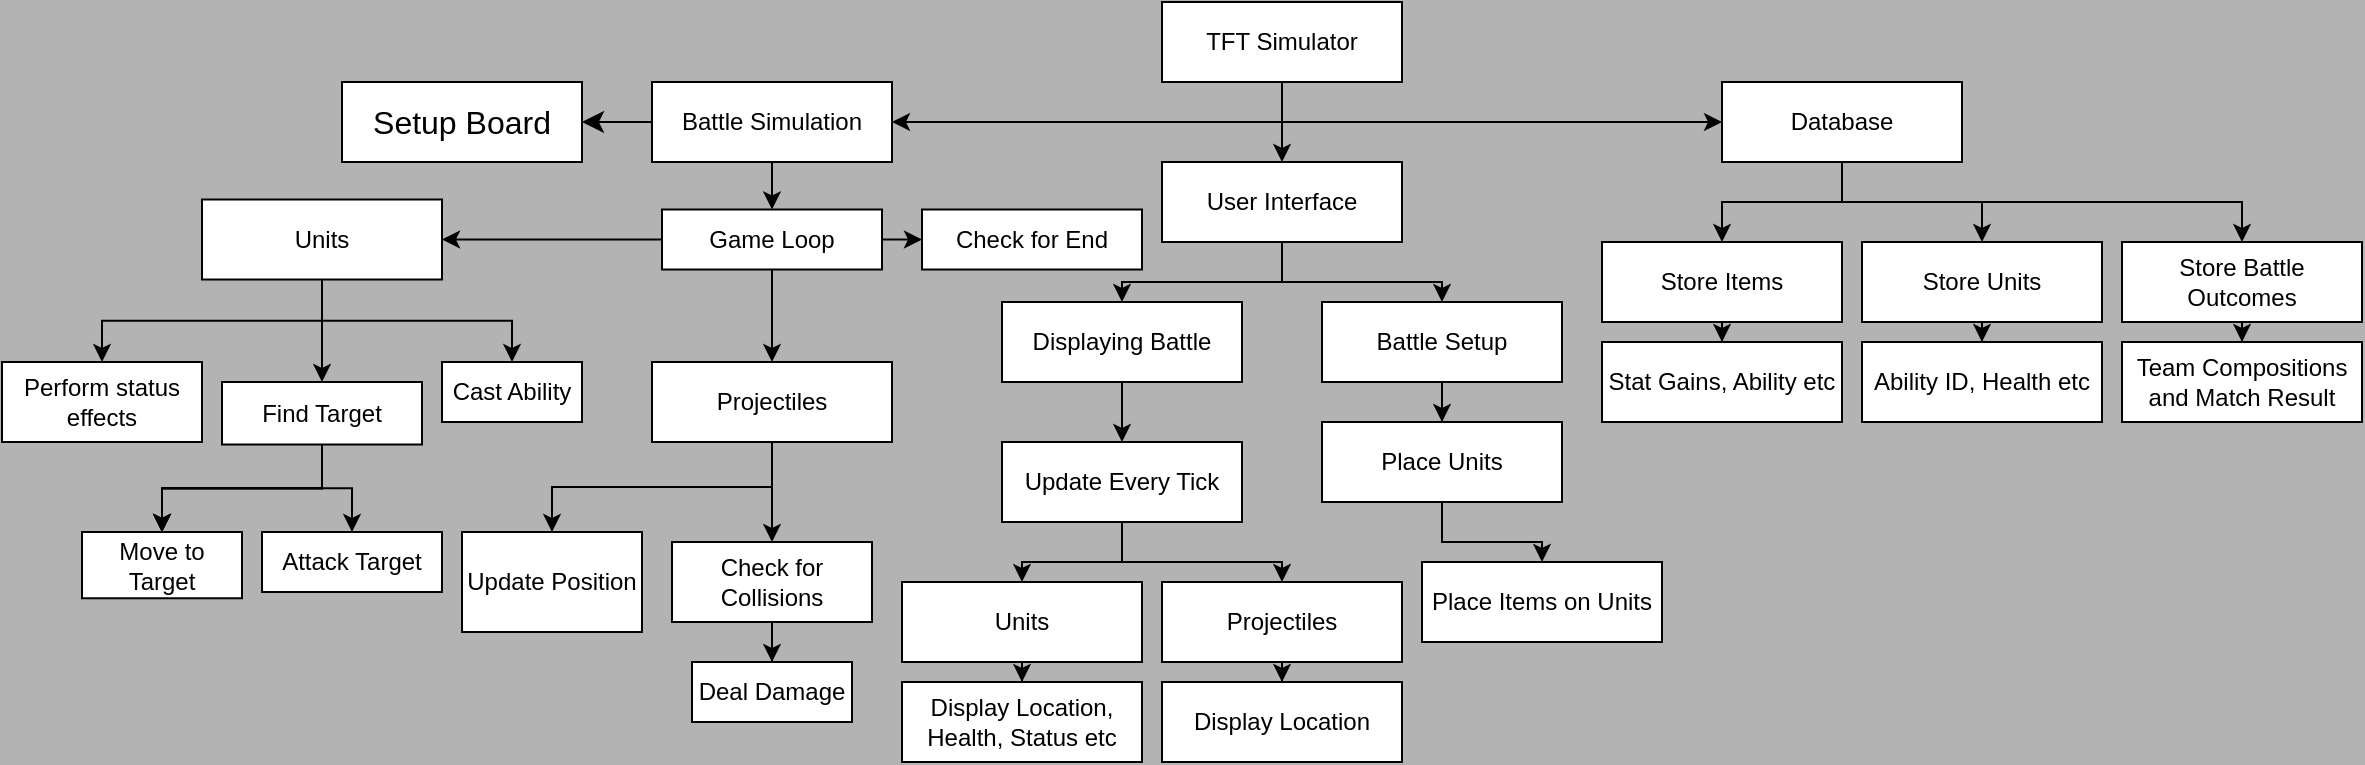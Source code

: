 <mxfile version="20.8.5" type="device"><diagram id="K35C1EUovDmdw2PRBti2" name="Page-1"><mxGraphModel dx="1500" dy="896" grid="1" gridSize="10" guides="1" tooltips="1" connect="1" arrows="1" fold="1" page="1" pageScale="1" pageWidth="1225" pageHeight="400" background="#B3B3B3" math="0" shadow="0"><root><mxCell id="0"/><mxCell id="1" parent="0"/><mxCell id="3FN4IETv6Ny5GHFkV-C9-4" style="edgeStyle=orthogonalEdgeStyle;rounded=0;orthogonalLoop=1;jettySize=auto;html=1;exitX=0.5;exitY=1;exitDx=0;exitDy=0;" parent="1" source="3FN4IETv6Ny5GHFkV-C9-2" target="3FN4IETv6Ny5GHFkV-C9-3" edge="1"><mxGeometry relative="1" as="geometry"/></mxCell><mxCell id="3FN4IETv6Ny5GHFkV-C9-6" style="edgeStyle=orthogonalEdgeStyle;rounded=0;orthogonalLoop=1;jettySize=auto;html=1;exitX=0.5;exitY=1;exitDx=0;exitDy=0;" parent="1" source="3FN4IETv6Ny5GHFkV-C9-2" target="3FN4IETv6Ny5GHFkV-C9-5" edge="1"><mxGeometry relative="1" as="geometry"/></mxCell><mxCell id="3FN4IETv6Ny5GHFkV-C9-8" style="edgeStyle=orthogonalEdgeStyle;rounded=0;orthogonalLoop=1;jettySize=auto;html=1;exitX=0.5;exitY=1;exitDx=0;exitDy=0;" parent="1" source="3FN4IETv6Ny5GHFkV-C9-2" target="3FN4IETv6Ny5GHFkV-C9-7" edge="1"><mxGeometry relative="1" as="geometry"/></mxCell><mxCell id="3FN4IETv6Ny5GHFkV-C9-2" value="TFT Simulator" style="rounded=0;whiteSpace=wrap;html=1;" parent="1" vertex="1"><mxGeometry x="610" y="10" width="120" height="40" as="geometry"/></mxCell><mxCell id="xaxGb4qyJEnfPlyzzMHm-5" value="" style="edgeStyle=orthogonalEdgeStyle;rounded=0;orthogonalLoop=1;jettySize=auto;html=1;" parent="1" source="3FN4IETv6Ny5GHFkV-C9-3" target="xaxGb4qyJEnfPlyzzMHm-4" edge="1"><mxGeometry relative="1" as="geometry"/></mxCell><mxCell id="ue7ELthVzzJo_yii-MRc-2" style="edgeStyle=none;curved=1;rounded=0;orthogonalLoop=1;jettySize=auto;html=1;fontSize=12;startSize=8;endSize=8;" edge="1" parent="1" source="3FN4IETv6Ny5GHFkV-C9-3" target="ue7ELthVzzJo_yii-MRc-1"><mxGeometry relative="1" as="geometry"/></mxCell><mxCell id="3FN4IETv6Ny5GHFkV-C9-3" value="&lt;div&gt;Battle Simulation&lt;/div&gt;" style="rounded=0;whiteSpace=wrap;html=1;" parent="1" vertex="1"><mxGeometry x="355" y="50" width="120" height="40" as="geometry"/></mxCell><mxCell id="3FN4IETv6Ny5GHFkV-C9-10" style="edgeStyle=orthogonalEdgeStyle;rounded=0;orthogonalLoop=1;jettySize=auto;html=1;exitX=0.5;exitY=1;exitDx=0;exitDy=0;" parent="1" source="3FN4IETv6Ny5GHFkV-C9-5" target="3FN4IETv6Ny5GHFkV-C9-9" edge="1"><mxGeometry relative="1" as="geometry"/></mxCell><mxCell id="3FN4IETv6Ny5GHFkV-C9-12" style="edgeStyle=orthogonalEdgeStyle;rounded=0;orthogonalLoop=1;jettySize=auto;html=1;exitX=0.5;exitY=1;exitDx=0;exitDy=0;" parent="1" source="3FN4IETv6Ny5GHFkV-C9-5" target="3FN4IETv6Ny5GHFkV-C9-11" edge="1"><mxGeometry relative="1" as="geometry"/></mxCell><mxCell id="3FN4IETv6Ny5GHFkV-C9-5" value="User Interface" style="rounded=0;whiteSpace=wrap;html=1;" parent="1" vertex="1"><mxGeometry x="610" y="90" width="120" height="40" as="geometry"/></mxCell><mxCell id="3FN4IETv6Ny5GHFkV-C9-30" style="edgeStyle=orthogonalEdgeStyle;rounded=0;orthogonalLoop=1;jettySize=auto;html=1;" parent="1" source="3FN4IETv6Ny5GHFkV-C9-7" target="3FN4IETv6Ny5GHFkV-C9-29" edge="1"><mxGeometry relative="1" as="geometry"/></mxCell><mxCell id="3FN4IETv6Ny5GHFkV-C9-32" style="edgeStyle=orthogonalEdgeStyle;rounded=0;orthogonalLoop=1;jettySize=auto;html=1;exitX=0.5;exitY=1;exitDx=0;exitDy=0;" parent="1" source="3FN4IETv6Ny5GHFkV-C9-7" target="3FN4IETv6Ny5GHFkV-C9-31" edge="1"><mxGeometry relative="1" as="geometry"/></mxCell><mxCell id="3FN4IETv6Ny5GHFkV-C9-36" style="edgeStyle=orthogonalEdgeStyle;rounded=0;orthogonalLoop=1;jettySize=auto;html=1;exitX=0.5;exitY=1;exitDx=0;exitDy=0;" parent="1" source="3FN4IETv6Ny5GHFkV-C9-7" target="3FN4IETv6Ny5GHFkV-C9-35" edge="1"><mxGeometry relative="1" as="geometry"/></mxCell><mxCell id="3FN4IETv6Ny5GHFkV-C9-7" value="Database" style="rounded=0;whiteSpace=wrap;html=1;" parent="1" vertex="1"><mxGeometry x="890" y="50" width="120" height="40" as="geometry"/></mxCell><mxCell id="3FN4IETv6Ny5GHFkV-C9-26" style="edgeStyle=orthogonalEdgeStyle;rounded=0;orthogonalLoop=1;jettySize=auto;html=1;" parent="1" source="3FN4IETv6Ny5GHFkV-C9-9" target="3FN4IETv6Ny5GHFkV-C9-25" edge="1"><mxGeometry relative="1" as="geometry"/></mxCell><mxCell id="3FN4IETv6Ny5GHFkV-C9-9" value="Battle Setup" style="rounded=0;whiteSpace=wrap;html=1;" parent="1" vertex="1"><mxGeometry x="690" y="160" width="120" height="40" as="geometry"/></mxCell><mxCell id="3FN4IETv6Ny5GHFkV-C9-14" style="edgeStyle=orthogonalEdgeStyle;rounded=0;orthogonalLoop=1;jettySize=auto;html=1;exitX=0.5;exitY=1;exitDx=0;exitDy=0;" parent="1" source="3FN4IETv6Ny5GHFkV-C9-11" target="3FN4IETv6Ny5GHFkV-C9-13" edge="1"><mxGeometry relative="1" as="geometry"/></mxCell><mxCell id="3FN4IETv6Ny5GHFkV-C9-11" value="&lt;div&gt;Displaying Battle&lt;/div&gt;" style="rounded=0;whiteSpace=wrap;html=1;" parent="1" vertex="1"><mxGeometry x="530" y="160" width="120" height="40" as="geometry"/></mxCell><mxCell id="3FN4IETv6Ny5GHFkV-C9-18" style="edgeStyle=orthogonalEdgeStyle;rounded=0;orthogonalLoop=1;jettySize=auto;html=1;exitX=0.5;exitY=1;exitDx=0;exitDy=0;" parent="1" source="3FN4IETv6Ny5GHFkV-C9-13" target="3FN4IETv6Ny5GHFkV-C9-17" edge="1"><mxGeometry relative="1" as="geometry"/></mxCell><mxCell id="3FN4IETv6Ny5GHFkV-C9-22" style="edgeStyle=orthogonalEdgeStyle;rounded=0;orthogonalLoop=1;jettySize=auto;html=1;exitX=0.5;exitY=1;exitDx=0;exitDy=0;" parent="1" source="3FN4IETv6Ny5GHFkV-C9-13" target="3FN4IETv6Ny5GHFkV-C9-21" edge="1"><mxGeometry relative="1" as="geometry"/></mxCell><mxCell id="3FN4IETv6Ny5GHFkV-C9-13" value="Update Every Tick" style="rounded=0;whiteSpace=wrap;html=1;" parent="1" vertex="1"><mxGeometry x="530" y="230" width="120" height="40" as="geometry"/></mxCell><mxCell id="3FN4IETv6Ny5GHFkV-C9-20" style="edgeStyle=orthogonalEdgeStyle;rounded=0;orthogonalLoop=1;jettySize=auto;html=1;exitX=0.5;exitY=1;exitDx=0;exitDy=0;" parent="1" source="3FN4IETv6Ny5GHFkV-C9-17" target="3FN4IETv6Ny5GHFkV-C9-19" edge="1"><mxGeometry relative="1" as="geometry"/></mxCell><mxCell id="3FN4IETv6Ny5GHFkV-C9-17" value="Units" style="rounded=0;whiteSpace=wrap;html=1;" parent="1" vertex="1"><mxGeometry x="480" y="300" width="120" height="40" as="geometry"/></mxCell><mxCell id="3FN4IETv6Ny5GHFkV-C9-19" value="Display Location, Health, Status etc" style="rounded=0;whiteSpace=wrap;html=1;" parent="1" vertex="1"><mxGeometry x="480" y="350" width="120" height="40" as="geometry"/></mxCell><mxCell id="3FN4IETv6Ny5GHFkV-C9-24" style="edgeStyle=orthogonalEdgeStyle;rounded=0;orthogonalLoop=1;jettySize=auto;html=1;" parent="1" source="3FN4IETv6Ny5GHFkV-C9-21" target="3FN4IETv6Ny5GHFkV-C9-23" edge="1"><mxGeometry relative="1" as="geometry"/></mxCell><mxCell id="3FN4IETv6Ny5GHFkV-C9-21" value="Projectiles" style="rounded=0;whiteSpace=wrap;html=1;" parent="1" vertex="1"><mxGeometry x="610" y="300" width="120" height="40" as="geometry"/></mxCell><mxCell id="3FN4IETv6Ny5GHFkV-C9-23" value="Display Location" style="rounded=0;whiteSpace=wrap;html=1;" parent="1" vertex="1"><mxGeometry x="610" y="350" width="120" height="40" as="geometry"/></mxCell><mxCell id="3FN4IETv6Ny5GHFkV-C9-28" style="edgeStyle=orthogonalEdgeStyle;rounded=0;orthogonalLoop=1;jettySize=auto;html=1;" parent="1" source="3FN4IETv6Ny5GHFkV-C9-25" target="3FN4IETv6Ny5GHFkV-C9-27" edge="1"><mxGeometry relative="1" as="geometry"/></mxCell><mxCell id="3FN4IETv6Ny5GHFkV-C9-25" value="Place Units" style="rounded=0;whiteSpace=wrap;html=1;" parent="1" vertex="1"><mxGeometry x="690" y="220" width="120" height="40" as="geometry"/></mxCell><mxCell id="3FN4IETv6Ny5GHFkV-C9-27" value="Place Items on Units" style="rounded=0;whiteSpace=wrap;html=1;" parent="1" vertex="1"><mxGeometry x="740" y="290" width="120" height="40" as="geometry"/></mxCell><mxCell id="XJBkY4p7Vbg67KeFSsmU-6" style="edgeStyle=orthogonalEdgeStyle;rounded=0;orthogonalLoop=1;jettySize=auto;html=1;" parent="1" source="3FN4IETv6Ny5GHFkV-C9-29" target="XJBkY4p7Vbg67KeFSsmU-5" edge="1"><mxGeometry relative="1" as="geometry"/></mxCell><mxCell id="3FN4IETv6Ny5GHFkV-C9-29" value="Store Items" style="rounded=0;whiteSpace=wrap;html=1;" parent="1" vertex="1"><mxGeometry x="830" y="130" width="120" height="40" as="geometry"/></mxCell><mxCell id="XJBkY4p7Vbg67KeFSsmU-4" style="edgeStyle=orthogonalEdgeStyle;rounded=0;orthogonalLoop=1;jettySize=auto;html=1;" parent="1" source="3FN4IETv6Ny5GHFkV-C9-31" target="XJBkY4p7Vbg67KeFSsmU-3" edge="1"><mxGeometry relative="1" as="geometry"/></mxCell><mxCell id="3FN4IETv6Ny5GHFkV-C9-31" value="Store Units" style="rounded=0;whiteSpace=wrap;html=1;" parent="1" vertex="1"><mxGeometry x="960" y="130" width="120" height="40" as="geometry"/></mxCell><mxCell id="XJBkY4p7Vbg67KeFSsmU-2" style="edgeStyle=orthogonalEdgeStyle;rounded=0;orthogonalLoop=1;jettySize=auto;html=1;" parent="1" source="3FN4IETv6Ny5GHFkV-C9-35" target="XJBkY4p7Vbg67KeFSsmU-1" edge="1"><mxGeometry relative="1" as="geometry"/></mxCell><mxCell id="3FN4IETv6Ny5GHFkV-C9-35" value="Store Battle Outcomes" style="rounded=0;whiteSpace=wrap;html=1;" parent="1" vertex="1"><mxGeometry x="1090" y="130" width="120" height="40" as="geometry"/></mxCell><mxCell id="XJBkY4p7Vbg67KeFSsmU-1" value="Team Compositions and Match Result" style="rounded=0;whiteSpace=wrap;html=1;" parent="1" vertex="1"><mxGeometry x="1090" y="180" width="120" height="40" as="geometry"/></mxCell><mxCell id="XJBkY4p7Vbg67KeFSsmU-3" value="&lt;div&gt;Ability ID, Health etc&lt;/div&gt;" style="rounded=0;whiteSpace=wrap;html=1;" parent="1" vertex="1"><mxGeometry x="960" y="180" width="120" height="40" as="geometry"/></mxCell><mxCell id="XJBkY4p7Vbg67KeFSsmU-5" value="&lt;div&gt;Stat Gains, Ability etc&lt;/div&gt;" style="rounded=0;whiteSpace=wrap;html=1;" parent="1" vertex="1"><mxGeometry x="830" y="180" width="120" height="40" as="geometry"/></mxCell><mxCell id="xaxGb4qyJEnfPlyzzMHm-15" style="edgeStyle=orthogonalEdgeStyle;rounded=0;orthogonalLoop=1;jettySize=auto;html=1;" parent="1" source="xaxGb4qyJEnfPlyzzMHm-4" target="xaxGb4qyJEnfPlyzzMHm-13" edge="1"><mxGeometry relative="1" as="geometry"/></mxCell><mxCell id="xaxGb4qyJEnfPlyzzMHm-19" style="edgeStyle=orthogonalEdgeStyle;rounded=0;orthogonalLoop=1;jettySize=auto;html=1;exitX=0.5;exitY=1;exitDx=0;exitDy=0;entryX=0.5;entryY=0;entryDx=0;entryDy=0;" parent="1" source="xaxGb4qyJEnfPlyzzMHm-4" target="xaxGb4qyJEnfPlyzzMHm-17" edge="1"><mxGeometry relative="1" as="geometry"/></mxCell><mxCell id="xaxGb4qyJEnfPlyzzMHm-33" style="edgeStyle=orthogonalEdgeStyle;rounded=0;orthogonalLoop=1;jettySize=auto;html=1;exitX=1;exitY=0.5;exitDx=0;exitDy=0;entryX=0;entryY=0.5;entryDx=0;entryDy=0;" parent="1" source="xaxGb4qyJEnfPlyzzMHm-4" target="xaxGb4qyJEnfPlyzzMHm-31" edge="1"><mxGeometry relative="1" as="geometry"/></mxCell><mxCell id="xaxGb4qyJEnfPlyzzMHm-4" value="&lt;div&gt;Game Loop&lt;/div&gt;" style="whiteSpace=wrap;html=1;rounded=0;" parent="1" vertex="1"><mxGeometry x="360" y="113.75" width="110" height="30" as="geometry"/></mxCell><mxCell id="xaxGb4qyJEnfPlyzzMHm-36" style="edgeStyle=orthogonalEdgeStyle;rounded=0;orthogonalLoop=1;jettySize=auto;html=1;" parent="1" source="xaxGb4qyJEnfPlyzzMHm-13" target="xaxGb4qyJEnfPlyzzMHm-37" edge="1"><mxGeometry relative="1" as="geometry"><mxPoint x="190" y="240" as="targetPoint"/></mxGeometry></mxCell><mxCell id="xaxGb4qyJEnfPlyzzMHm-40" value="" style="edgeStyle=orthogonalEdgeStyle;rounded=0;orthogonalLoop=1;jettySize=auto;html=1;" parent="1" source="xaxGb4qyJEnfPlyzzMHm-13" target="xaxGb4qyJEnfPlyzzMHm-39" edge="1"><mxGeometry relative="1" as="geometry"/></mxCell><mxCell id="xaxGb4qyJEnfPlyzzMHm-54" style="edgeStyle=orthogonalEdgeStyle;rounded=0;orthogonalLoop=1;jettySize=auto;html=1;entryX=0.5;entryY=0;entryDx=0;entryDy=0;" parent="1" source="xaxGb4qyJEnfPlyzzMHm-13" target="xaxGb4qyJEnfPlyzzMHm-53" edge="1"><mxGeometry relative="1" as="geometry"/></mxCell><mxCell id="xaxGb4qyJEnfPlyzzMHm-13" value="Units" style="rounded=0;whiteSpace=wrap;html=1;" parent="1" vertex="1"><mxGeometry x="130" y="108.75" width="120" height="40" as="geometry"/></mxCell><mxCell id="xaxGb4qyJEnfPlyzzMHm-20" style="edgeStyle=orthogonalEdgeStyle;rounded=0;orthogonalLoop=1;jettySize=auto;html=1;exitX=0.5;exitY=1;exitDx=0;exitDy=0;" parent="1" source="xaxGb4qyJEnfPlyzzMHm-17" target="xaxGb4qyJEnfPlyzzMHm-21" edge="1"><mxGeometry relative="1" as="geometry"><mxPoint x="420" y="280" as="targetPoint"/></mxGeometry></mxCell><mxCell id="xaxGb4qyJEnfPlyzzMHm-22" style="edgeStyle=orthogonalEdgeStyle;rounded=0;orthogonalLoop=1;jettySize=auto;html=1;" parent="1" source="xaxGb4qyJEnfPlyzzMHm-17" target="xaxGb4qyJEnfPlyzzMHm-23" edge="1"><mxGeometry relative="1" as="geometry"><mxPoint x="460" y="280" as="targetPoint"/></mxGeometry></mxCell><mxCell id="xaxGb4qyJEnfPlyzzMHm-17" value="Projectiles" style="rounded=0;whiteSpace=wrap;html=1;" parent="1" vertex="1"><mxGeometry x="355" y="190" width="120" height="40" as="geometry"/></mxCell><mxCell id="xaxGb4qyJEnfPlyzzMHm-21" value="Update Position" style="rounded=0;whiteSpace=wrap;html=1;" parent="1" vertex="1"><mxGeometry x="260" y="275" width="90" height="50" as="geometry"/></mxCell><mxCell id="xaxGb4qyJEnfPlyzzMHm-24" style="edgeStyle=orthogonalEdgeStyle;rounded=0;orthogonalLoop=1;jettySize=auto;html=1;" parent="1" source="xaxGb4qyJEnfPlyzzMHm-23" target="xaxGb4qyJEnfPlyzzMHm-25" edge="1"><mxGeometry relative="1" as="geometry"><mxPoint x="410" y="360" as="targetPoint"/></mxGeometry></mxCell><mxCell id="xaxGb4qyJEnfPlyzzMHm-23" value="Check for Collisions" style="rounded=0;whiteSpace=wrap;html=1;" parent="1" vertex="1"><mxGeometry x="365" y="280" width="100" height="40" as="geometry"/></mxCell><mxCell id="xaxGb4qyJEnfPlyzzMHm-25" value="Deal Damage" style="rounded=0;whiteSpace=wrap;html=1;" parent="1" vertex="1"><mxGeometry x="375" y="340" width="80" height="30" as="geometry"/></mxCell><mxCell id="xaxGb4qyJEnfPlyzzMHm-31" value="Check for End" style="whiteSpace=wrap;html=1;rounded=0;" parent="1" vertex="1"><mxGeometry x="490" y="113.75" width="110" height="30" as="geometry"/></mxCell><mxCell id="xaxGb4qyJEnfPlyzzMHm-37" value="Perform status effects" style="rounded=0;whiteSpace=wrap;html=1;" parent="1" vertex="1"><mxGeometry x="30" y="190" width="100" height="40" as="geometry"/></mxCell><mxCell id="xaxGb4qyJEnfPlyzzMHm-43" value="" style="edgeStyle=orthogonalEdgeStyle;rounded=0;orthogonalLoop=1;jettySize=auto;html=1;" parent="1" source="xaxGb4qyJEnfPlyzzMHm-39" target="xaxGb4qyJEnfPlyzzMHm-42" edge="1"><mxGeometry relative="1" as="geometry"/></mxCell><mxCell id="xaxGb4qyJEnfPlyzzMHm-44" value="" style="edgeStyle=orthogonalEdgeStyle;rounded=0;orthogonalLoop=1;jettySize=auto;html=1;" parent="1" source="xaxGb4qyJEnfPlyzzMHm-39" target="xaxGb4qyJEnfPlyzzMHm-42" edge="1"><mxGeometry relative="1" as="geometry"/></mxCell><mxCell id="xaxGb4qyJEnfPlyzzMHm-45" value="" style="edgeStyle=orthogonalEdgeStyle;rounded=0;orthogonalLoop=1;jettySize=auto;html=1;" parent="1" source="xaxGb4qyJEnfPlyzzMHm-39" target="xaxGb4qyJEnfPlyzzMHm-42" edge="1"><mxGeometry relative="1" as="geometry"/></mxCell><mxCell id="xaxGb4qyJEnfPlyzzMHm-48" value="" style="edgeStyle=orthogonalEdgeStyle;rounded=0;orthogonalLoop=1;jettySize=auto;html=1;" parent="1" source="xaxGb4qyJEnfPlyzzMHm-39" target="xaxGb4qyJEnfPlyzzMHm-42" edge="1"><mxGeometry relative="1" as="geometry"/></mxCell><mxCell id="xaxGb4qyJEnfPlyzzMHm-50" style="edgeStyle=orthogonalEdgeStyle;rounded=0;orthogonalLoop=1;jettySize=auto;html=1;exitX=0.5;exitY=1;exitDx=0;exitDy=0;entryX=0.5;entryY=0;entryDx=0;entryDy=0;" parent="1" source="xaxGb4qyJEnfPlyzzMHm-39" target="xaxGb4qyJEnfPlyzzMHm-49" edge="1"><mxGeometry relative="1" as="geometry"/></mxCell><mxCell id="xaxGb4qyJEnfPlyzzMHm-39" value="Find Target" style="whiteSpace=wrap;html=1;rounded=0;" parent="1" vertex="1"><mxGeometry x="140" y="200" width="100" height="31.25" as="geometry"/></mxCell><mxCell id="xaxGb4qyJEnfPlyzzMHm-42" value="Move to Target" style="whiteSpace=wrap;html=1;rounded=0;" parent="1" vertex="1"><mxGeometry x="70" y="275" width="80" height="33.13" as="geometry"/></mxCell><mxCell id="xaxGb4qyJEnfPlyzzMHm-49" value="Attack Target" style="rounded=0;whiteSpace=wrap;html=1;" parent="1" vertex="1"><mxGeometry x="160" y="275" width="90" height="30" as="geometry"/></mxCell><mxCell id="xaxGb4qyJEnfPlyzzMHm-53" value="Cast Ability" style="rounded=0;whiteSpace=wrap;html=1;" parent="1" vertex="1"><mxGeometry x="250" y="190" width="70" height="30" as="geometry"/></mxCell><mxCell id="ue7ELthVzzJo_yii-MRc-1" value="Setup Board" style="rounded=0;whiteSpace=wrap;html=1;fontSize=16;" vertex="1" parent="1"><mxGeometry x="200" y="50" width="120" height="40" as="geometry"/></mxCell></root></mxGraphModel></diagram></mxfile>